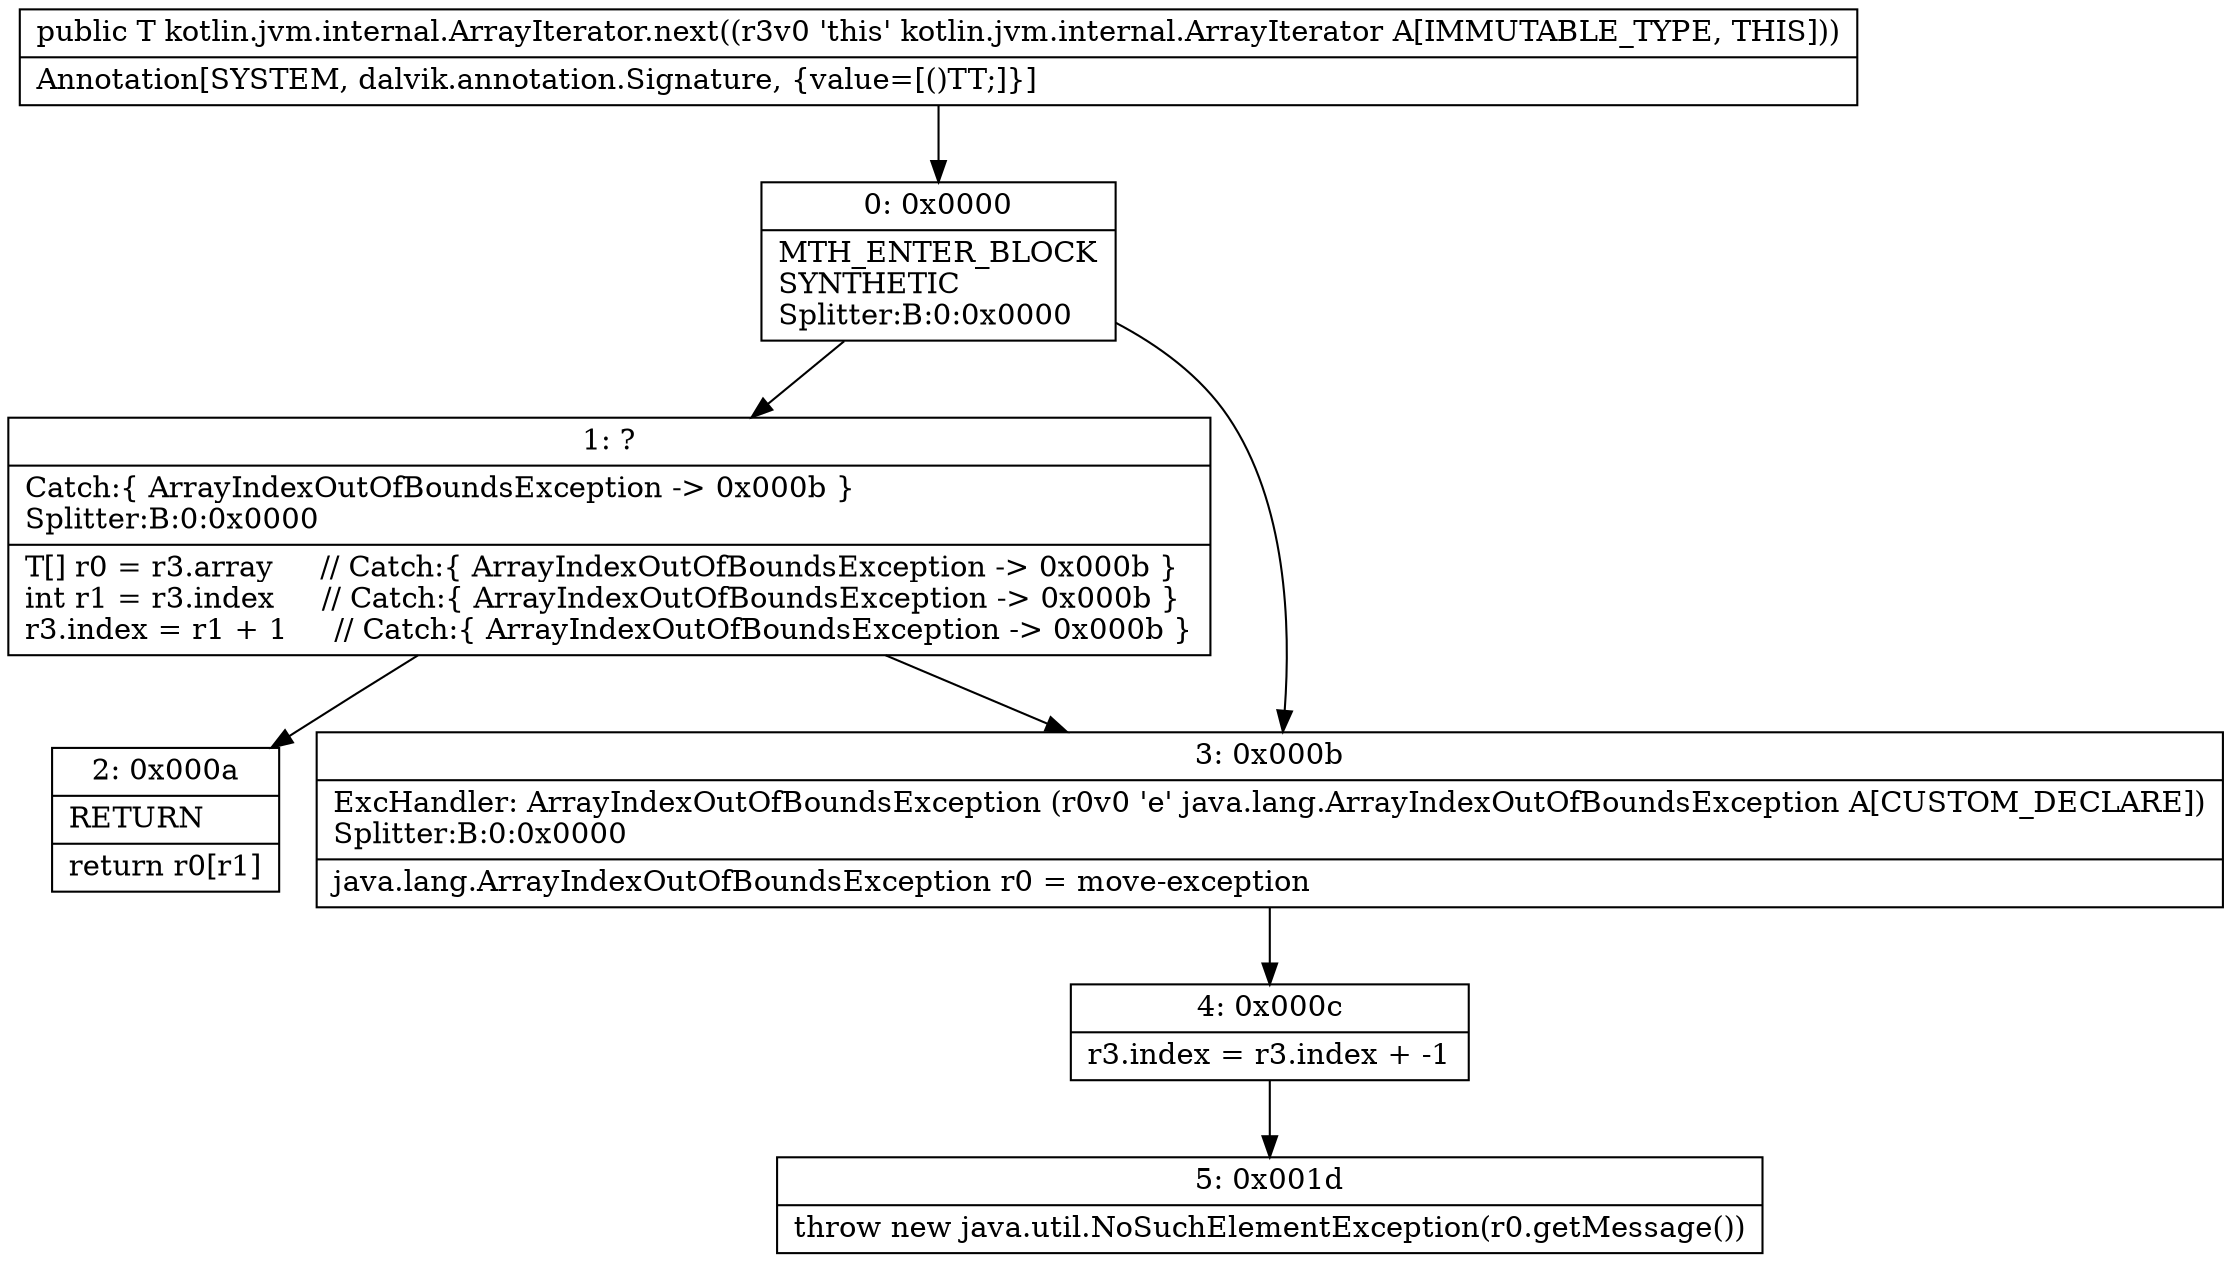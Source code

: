 digraph "CFG forkotlin.jvm.internal.ArrayIterator.next()Ljava\/lang\/Object;" {
Node_0 [shape=record,label="{0\:\ 0x0000|MTH_ENTER_BLOCK\lSYNTHETIC\lSplitter:B:0:0x0000\l}"];
Node_1 [shape=record,label="{1\:\ ?|Catch:\{ ArrayIndexOutOfBoundsException \-\> 0x000b \}\lSplitter:B:0:0x0000\l|T[] r0 = r3.array     \/\/ Catch:\{ ArrayIndexOutOfBoundsException \-\> 0x000b \}\lint r1 = r3.index     \/\/ Catch:\{ ArrayIndexOutOfBoundsException \-\> 0x000b \}\lr3.index = r1 + 1     \/\/ Catch:\{ ArrayIndexOutOfBoundsException \-\> 0x000b \}\l}"];
Node_2 [shape=record,label="{2\:\ 0x000a|RETURN\l|return r0[r1]\l}"];
Node_3 [shape=record,label="{3\:\ 0x000b|ExcHandler: ArrayIndexOutOfBoundsException (r0v0 'e' java.lang.ArrayIndexOutOfBoundsException A[CUSTOM_DECLARE])\lSplitter:B:0:0x0000\l|java.lang.ArrayIndexOutOfBoundsException r0 = move\-exception\l}"];
Node_4 [shape=record,label="{4\:\ 0x000c|r3.index = r3.index + \-1\l}"];
Node_5 [shape=record,label="{5\:\ 0x001d|throw new java.util.NoSuchElementException(r0.getMessage())\l}"];
MethodNode[shape=record,label="{public T kotlin.jvm.internal.ArrayIterator.next((r3v0 'this' kotlin.jvm.internal.ArrayIterator A[IMMUTABLE_TYPE, THIS]))  | Annotation[SYSTEM, dalvik.annotation.Signature, \{value=[()TT;]\}]\l}"];
MethodNode -> Node_0;
Node_0 -> Node_1;
Node_0 -> Node_3;
Node_1 -> Node_2;
Node_1 -> Node_3;
Node_3 -> Node_4;
Node_4 -> Node_5;
}

